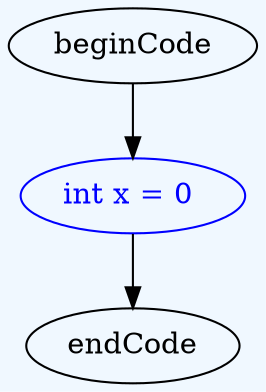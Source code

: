 digraph grammar {
	graph [bb="0,0,97.491,180",
		bgcolor=aliceblue,
		rankdir=TB
	];
	node [label="\N"];
	"int x = 0 "	[color=blue,
		fontcolor=blue,
		height=0.5,
		pos="48.746,90",
		width=1.2277];
	endCode	[height=0.5,
		pos="48.746,18",
		width=1.1735];
	"int x = 0 " -> endCode	[pos="e,48.746,36.104 48.746,71.697 48.746,63.983 48.746,54.712 48.746,46.112"];
	beginCode	[height=0.5,
		pos="48.746,162",
		width=1.354];
	beginCode -> "int x = 0 "	[pos="e,48.746,108.1 48.746,143.7 48.746,135.98 48.746,126.71 48.746,118.11"];
}
